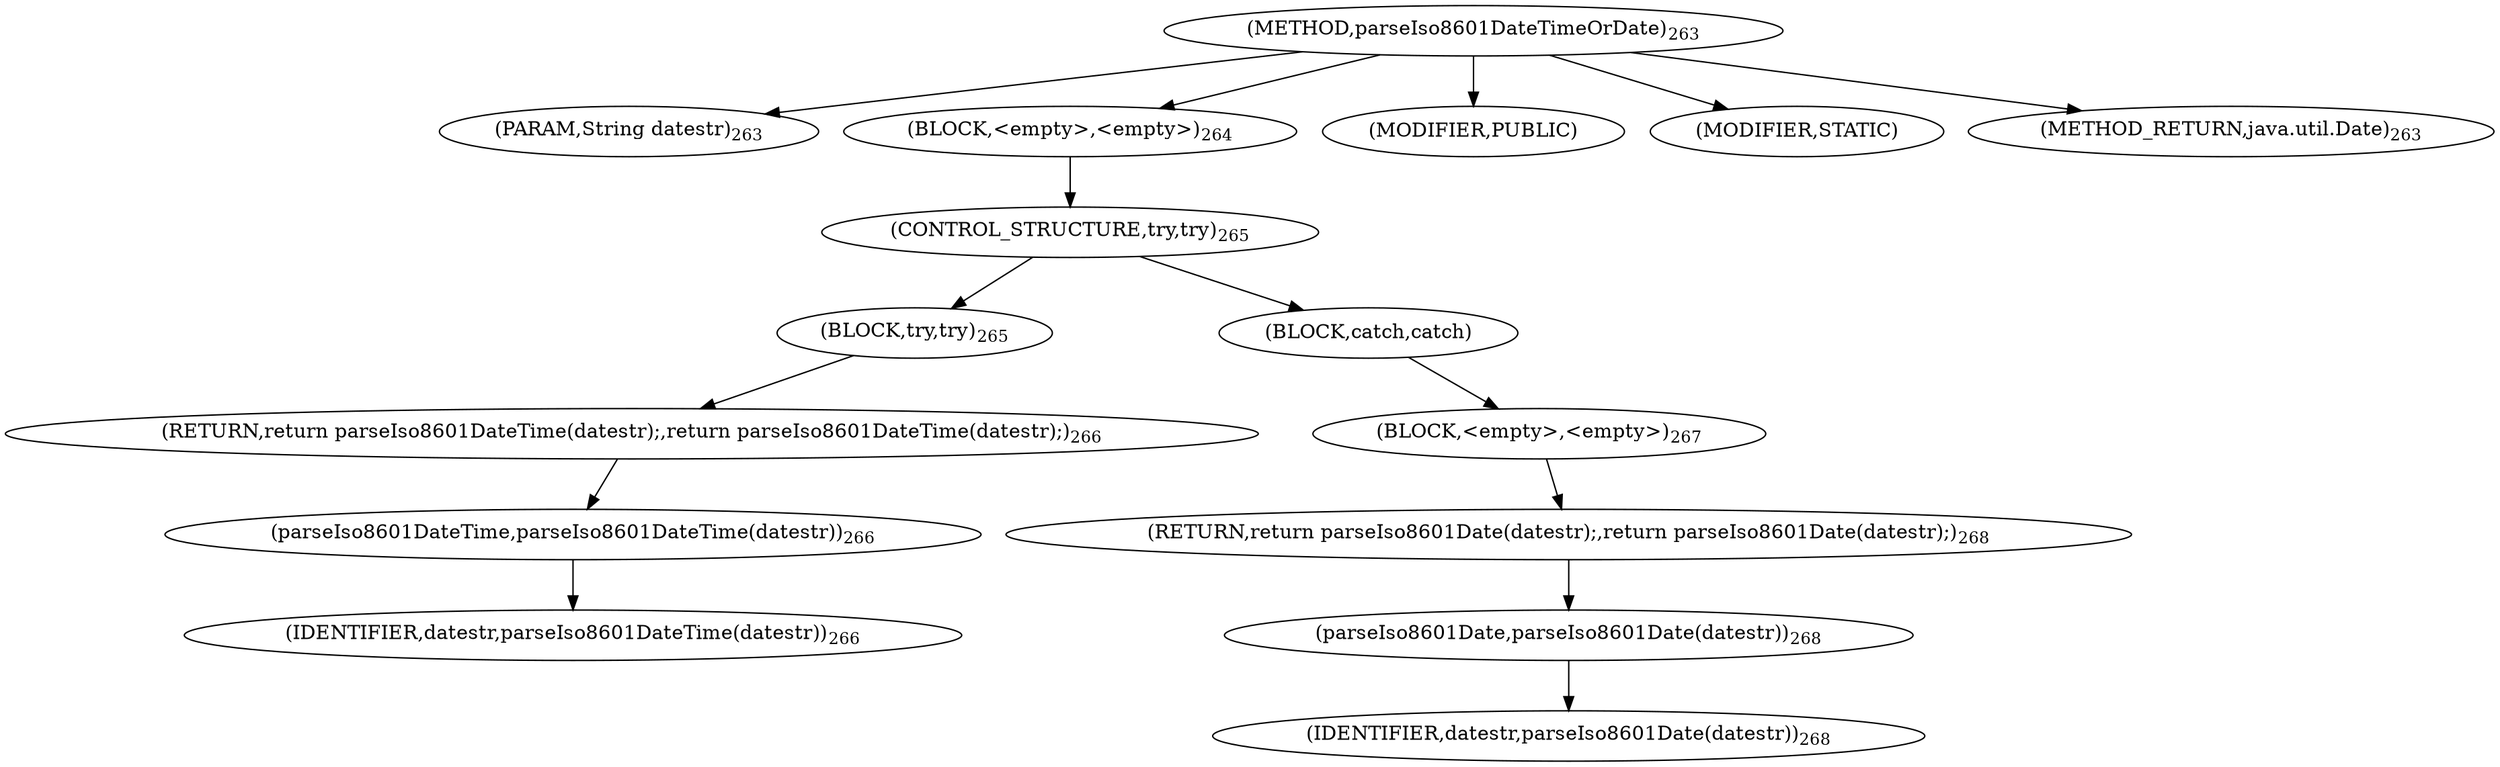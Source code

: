 digraph "parseIso8601DateTimeOrDate" {  
"390" [label = <(METHOD,parseIso8601DateTimeOrDate)<SUB>263</SUB>> ]
"391" [label = <(PARAM,String datestr)<SUB>263</SUB>> ]
"392" [label = <(BLOCK,&lt;empty&gt;,&lt;empty&gt;)<SUB>264</SUB>> ]
"393" [label = <(CONTROL_STRUCTURE,try,try)<SUB>265</SUB>> ]
"394" [label = <(BLOCK,try,try)<SUB>265</SUB>> ]
"395" [label = <(RETURN,return parseIso8601DateTime(datestr);,return parseIso8601DateTime(datestr);)<SUB>266</SUB>> ]
"396" [label = <(parseIso8601DateTime,parseIso8601DateTime(datestr))<SUB>266</SUB>> ]
"397" [label = <(IDENTIFIER,datestr,parseIso8601DateTime(datestr))<SUB>266</SUB>> ]
"398" [label = <(BLOCK,catch,catch)> ]
"399" [label = <(BLOCK,&lt;empty&gt;,&lt;empty&gt;)<SUB>267</SUB>> ]
"400" [label = <(RETURN,return parseIso8601Date(datestr);,return parseIso8601Date(datestr);)<SUB>268</SUB>> ]
"401" [label = <(parseIso8601Date,parseIso8601Date(datestr))<SUB>268</SUB>> ]
"402" [label = <(IDENTIFIER,datestr,parseIso8601Date(datestr))<SUB>268</SUB>> ]
"403" [label = <(MODIFIER,PUBLIC)> ]
"404" [label = <(MODIFIER,STATIC)> ]
"405" [label = <(METHOD_RETURN,java.util.Date)<SUB>263</SUB>> ]
  "390" -> "391" 
  "390" -> "392" 
  "390" -> "403" 
  "390" -> "404" 
  "390" -> "405" 
  "392" -> "393" 
  "393" -> "394" 
  "393" -> "398" 
  "394" -> "395" 
  "395" -> "396" 
  "396" -> "397" 
  "398" -> "399" 
  "399" -> "400" 
  "400" -> "401" 
  "401" -> "402" 
}
